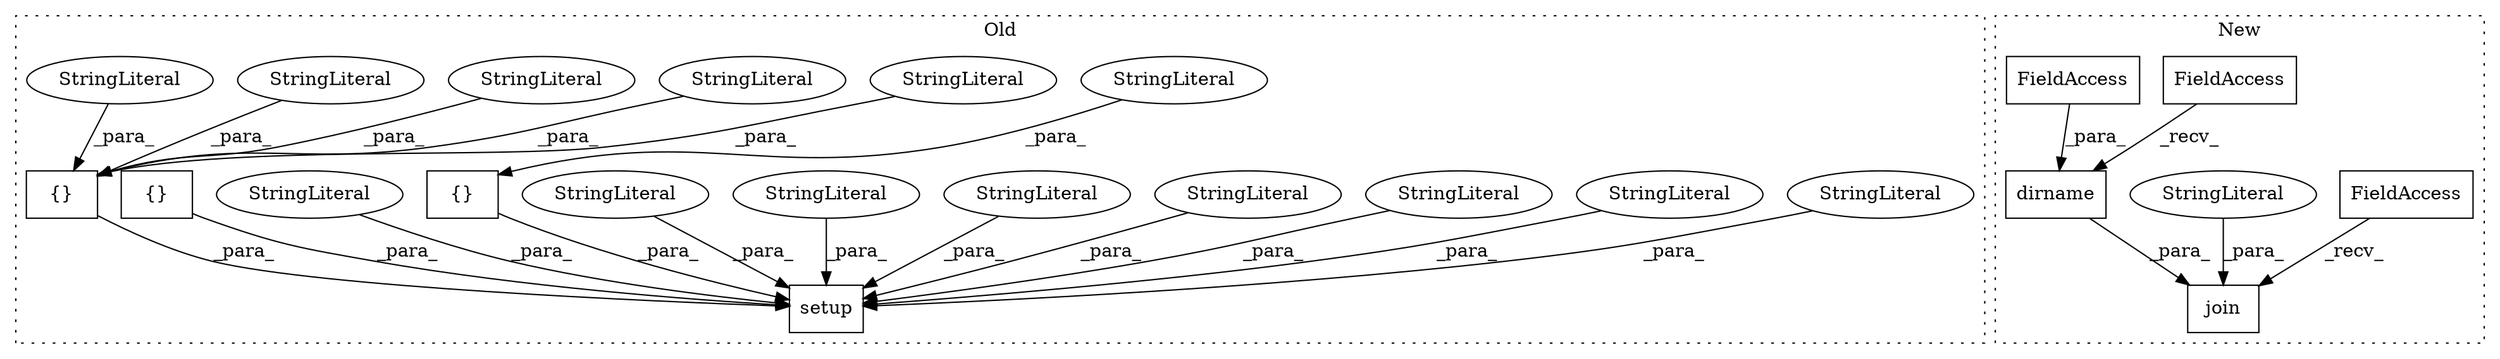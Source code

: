 digraph G {
subgraph cluster0 {
1 [label="setup" a="32" s="149,776" l="6,1" shape="box"];
3 [label="StringLiteral" a="45" s="155" l="13" shape="ellipse"];
4 [label="StringLiteral" a="45" s="221" l="8" shape="ellipse"];
5 [label="StringLiteral" a="45" s="169" l="51" shape="ellipse"];
6 [label="StringLiteral" a="45" s="597" l="16" shape="ellipse"];
7 [label="StringLiteral" a="45" s="665" l="17" shape="ellipse"];
8 [label="StringLiteral" a="45" s="683" l="36" shape="ellipse"];
9 [label="StringLiteral" a="45" s="720" l="5" shape="ellipse"];
12 [label="{}" a="4" s="636,662" l="1,1" shape="box"];
13 [label="StringLiteral" a="45" s="652" l="10" shape="ellipse"];
14 [label="StringLiteral" a="45" s="760" l="16" shape="ellipse"];
18 [label="{}" a="4" s="474,595" l="1,1" shape="box"];
19 [label="StringLiteral" a="45" s="590" l="5" shape="ellipse"];
20 [label="{}" a="4" s="738,746" l="1,1" shape="box"];
21 [label="StringLiteral" a="45" s="541" l="19" shape="ellipse"];
22 [label="StringLiteral" a="45" s="483" l="8" shape="ellipse"];
23 [label="StringLiteral" a="45" s="561" l="14" shape="ellipse"];
24 [label="StringLiteral" a="45" s="576" l="13" shape="ellipse"];
label = "Old";
style="dotted";
}
subgraph cluster1 {
2 [label="join" a="32" s="660,703" l="5,1" shape="box"];
10 [label="FieldAccess" a="22" s="652" l="2" shape="box"];
11 [label="StringLiteral" a="45" s="691" l="12" shape="ellipse"];
15 [label="dirname" a="32" s="673,689" l="8,1" shape="box"];
16 [label="FieldAccess" a="22" s="665" l="2" shape="box"];
17 [label="FieldAccess" a="22" s="681" l="8" shape="box"];
label = "New";
style="dotted";
}
3 -> 1 [label="_para_"];
4 -> 1 [label="_para_"];
5 -> 1 [label="_para_"];
6 -> 1 [label="_para_"];
7 -> 1 [label="_para_"];
8 -> 1 [label="_para_"];
9 -> 1 [label="_para_"];
10 -> 2 [label="_recv_"];
11 -> 2 [label="_para_"];
12 -> 1 [label="_para_"];
13 -> 12 [label="_para_"];
14 -> 1 [label="_para_"];
15 -> 2 [label="_para_"];
16 -> 15 [label="_recv_"];
17 -> 15 [label="_para_"];
18 -> 1 [label="_para_"];
19 -> 18 [label="_para_"];
20 -> 1 [label="_para_"];
21 -> 18 [label="_para_"];
22 -> 18 [label="_para_"];
23 -> 18 [label="_para_"];
24 -> 18 [label="_para_"];
}